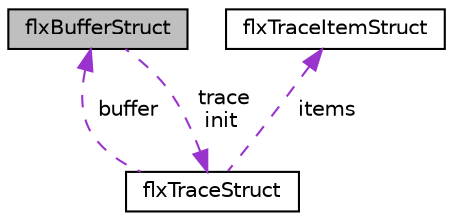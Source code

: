 digraph "flxBufferStruct"
{
 // LATEX_PDF_SIZE
  edge [fontname="Helvetica",fontsize="10",labelfontname="Helvetica",labelfontsize="10"];
  node [fontname="Helvetica",fontsize="10",shape=record];
  Node1 [label="flxBufferStruct",height=0.2,width=0.4,color="black", fillcolor="grey75", style="filled", fontcolor="black",tooltip=" "];
  Node2 -> Node1 [dir="back",color="darkorchid3",fontsize="10",style="dashed",label=" trace\ninit" ,fontname="Helvetica"];
  Node2 [label="flxTraceStruct",height=0.2,width=0.4,color="black", fillcolor="white", style="filled",URL="$structflxTraceStruct.html",tooltip=" "];
  Node3 -> Node2 [dir="back",color="darkorchid3",fontsize="10",style="dashed",label=" items" ,fontname="Helvetica"];
  Node3 [label="flxTraceItemStruct",height=0.2,width=0.4,color="black", fillcolor="white", style="filled",URL="$structflxTraceItemStruct.html",tooltip=" "];
  Node1 -> Node2 [dir="back",color="darkorchid3",fontsize="10",style="dashed",label=" buffer" ,fontname="Helvetica"];
}
